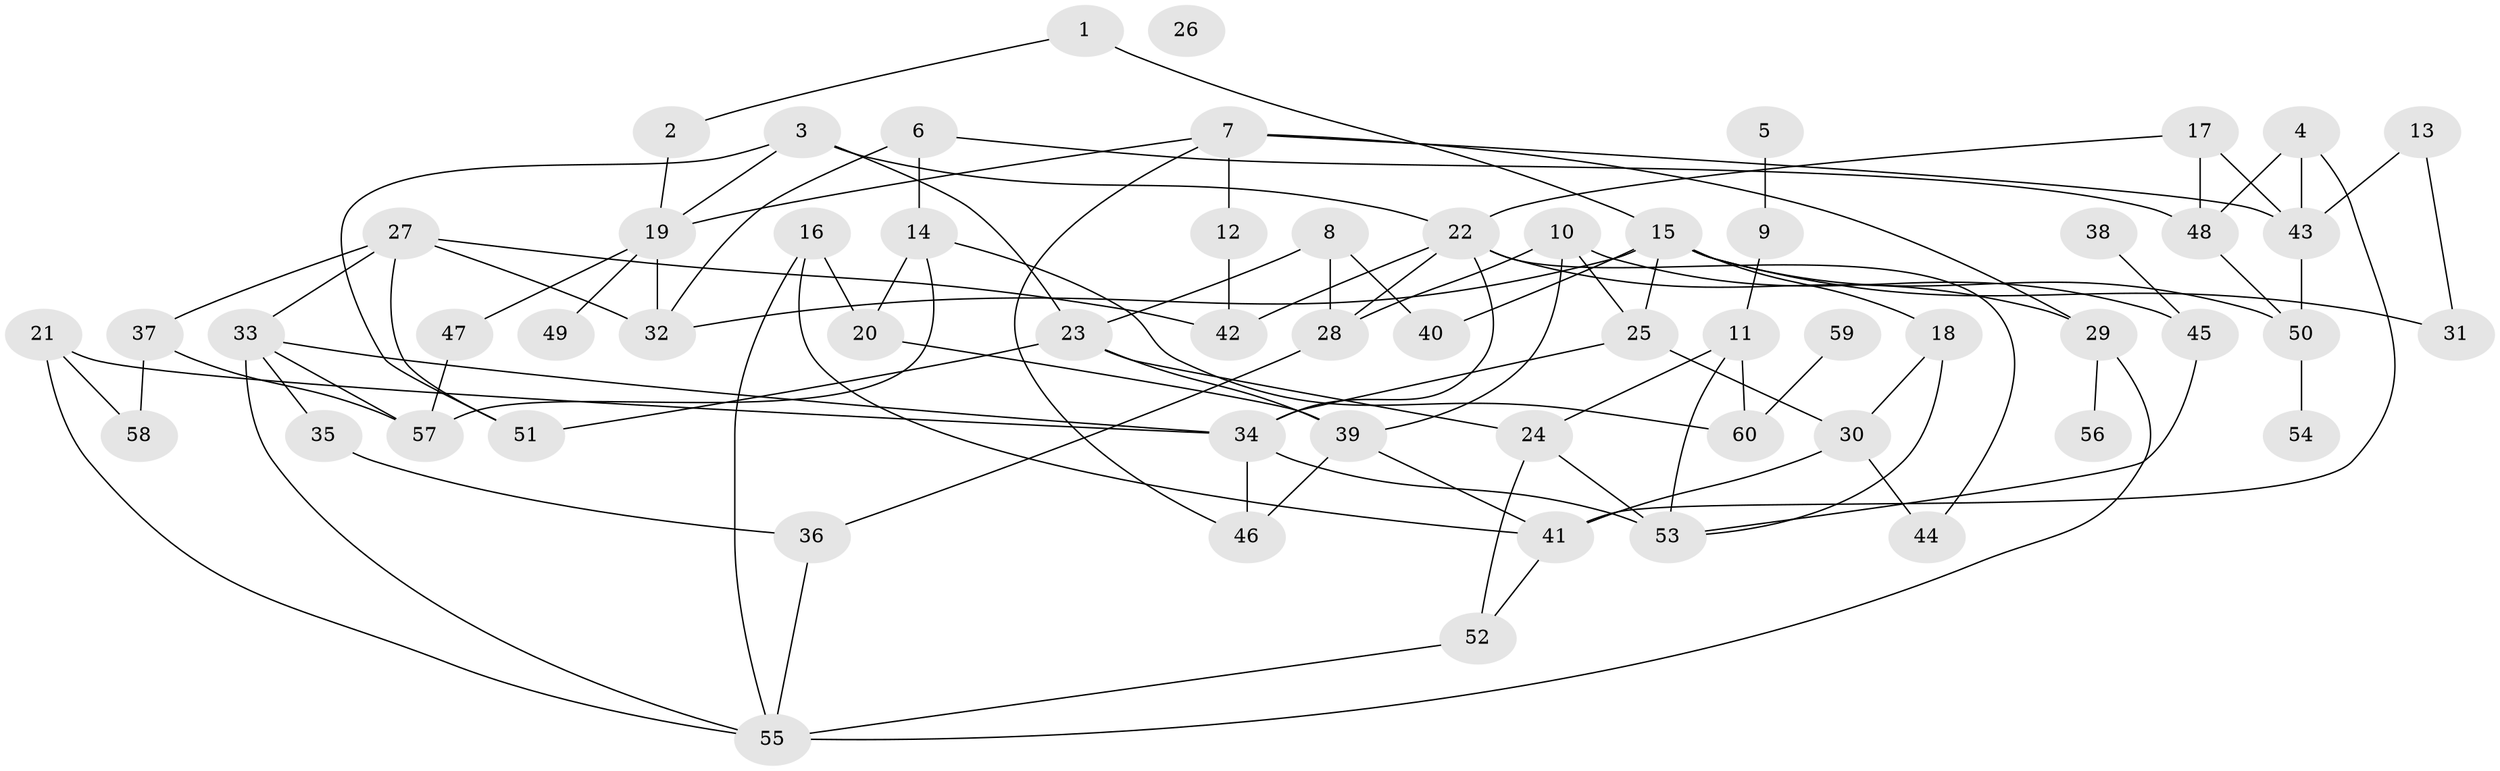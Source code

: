 // coarse degree distribution, {6: 0.2777777777777778, 7: 0.2222222222222222, 12: 0.05555555555555555, 1: 0.16666666666666666, 3: 0.05555555555555555, 4: 0.1111111111111111, 2: 0.1111111111111111}
// Generated by graph-tools (version 1.1) at 2025/48/03/04/25 22:48:20]
// undirected, 60 vertices, 100 edges
graph export_dot {
  node [color=gray90,style=filled];
  1;
  2;
  3;
  4;
  5;
  6;
  7;
  8;
  9;
  10;
  11;
  12;
  13;
  14;
  15;
  16;
  17;
  18;
  19;
  20;
  21;
  22;
  23;
  24;
  25;
  26;
  27;
  28;
  29;
  30;
  31;
  32;
  33;
  34;
  35;
  36;
  37;
  38;
  39;
  40;
  41;
  42;
  43;
  44;
  45;
  46;
  47;
  48;
  49;
  50;
  51;
  52;
  53;
  54;
  55;
  56;
  57;
  58;
  59;
  60;
  1 -- 2;
  1 -- 15;
  2 -- 19;
  3 -- 19;
  3 -- 22;
  3 -- 23;
  3 -- 51;
  4 -- 41;
  4 -- 43;
  4 -- 48;
  5 -- 9;
  6 -- 14;
  6 -- 32;
  6 -- 48;
  7 -- 12;
  7 -- 19;
  7 -- 29;
  7 -- 43;
  7 -- 46;
  8 -- 23;
  8 -- 28;
  8 -- 40;
  9 -- 11;
  10 -- 25;
  10 -- 28;
  10 -- 39;
  10 -- 45;
  11 -- 24;
  11 -- 53;
  11 -- 60;
  12 -- 42;
  13 -- 31;
  13 -- 43;
  14 -- 20;
  14 -- 57;
  14 -- 60;
  15 -- 18;
  15 -- 25;
  15 -- 31;
  15 -- 32;
  15 -- 40;
  15 -- 50;
  16 -- 20;
  16 -- 41;
  16 -- 55;
  17 -- 22;
  17 -- 43;
  17 -- 48;
  18 -- 30;
  18 -- 53;
  19 -- 32;
  19 -- 47;
  19 -- 49;
  20 -- 39;
  21 -- 34;
  21 -- 55;
  21 -- 58;
  22 -- 28;
  22 -- 29;
  22 -- 34;
  22 -- 42;
  22 -- 44;
  23 -- 24;
  23 -- 39;
  23 -- 51;
  24 -- 52;
  24 -- 53;
  25 -- 30;
  25 -- 34;
  27 -- 32;
  27 -- 33;
  27 -- 37;
  27 -- 42;
  27 -- 51;
  28 -- 36;
  29 -- 55;
  29 -- 56;
  30 -- 41;
  30 -- 44;
  33 -- 34;
  33 -- 35;
  33 -- 55;
  33 -- 57;
  34 -- 46;
  34 -- 53;
  35 -- 36;
  36 -- 55;
  37 -- 57;
  37 -- 58;
  38 -- 45;
  39 -- 41;
  39 -- 46;
  41 -- 52;
  43 -- 50;
  45 -- 53;
  47 -- 57;
  48 -- 50;
  50 -- 54;
  52 -- 55;
  59 -- 60;
}
